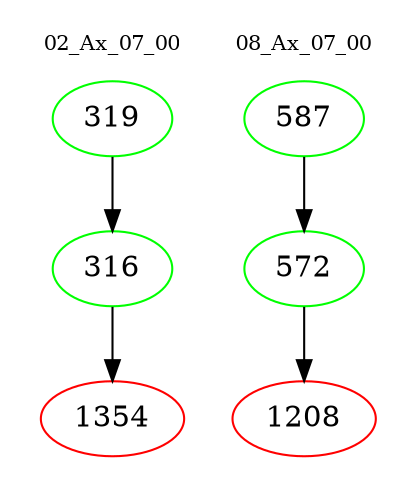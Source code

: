 digraph{
subgraph cluster_0 {
color = white
label = "02_Ax_07_00";
fontsize=10;
T0_319 [label="319", color="green"]
T0_319 -> T0_316 [color="black"]
T0_316 [label="316", color="green"]
T0_316 -> T0_1354 [color="black"]
T0_1354 [label="1354", color="red"]
}
subgraph cluster_1 {
color = white
label = "08_Ax_07_00";
fontsize=10;
T1_587 [label="587", color="green"]
T1_587 -> T1_572 [color="black"]
T1_572 [label="572", color="green"]
T1_572 -> T1_1208 [color="black"]
T1_1208 [label="1208", color="red"]
}
}

